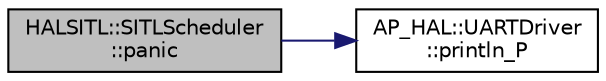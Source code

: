 digraph "HALSITL::SITLScheduler::panic"
{
 // INTERACTIVE_SVG=YES
  edge [fontname="Helvetica",fontsize="10",labelfontname="Helvetica",labelfontsize="10"];
  node [fontname="Helvetica",fontsize="10",shape=record];
  rankdir="LR";
  Node1 [label="HALSITL::SITLScheduler\l::panic",height=0.2,width=0.4,color="black", fillcolor="grey75", style="filled" fontcolor="black"];
  Node1 -> Node2 [color="midnightblue",fontsize="10",style="solid",fontname="Helvetica"];
  Node2 [label="AP_HAL::UARTDriver\l::println_P",height=0.2,width=0.4,color="black", fillcolor="white", style="filled",URL="$classAP__HAL_1_1UARTDriver.html#a29b84f87f40b331b6922da5d8b57d9f0"];
}
